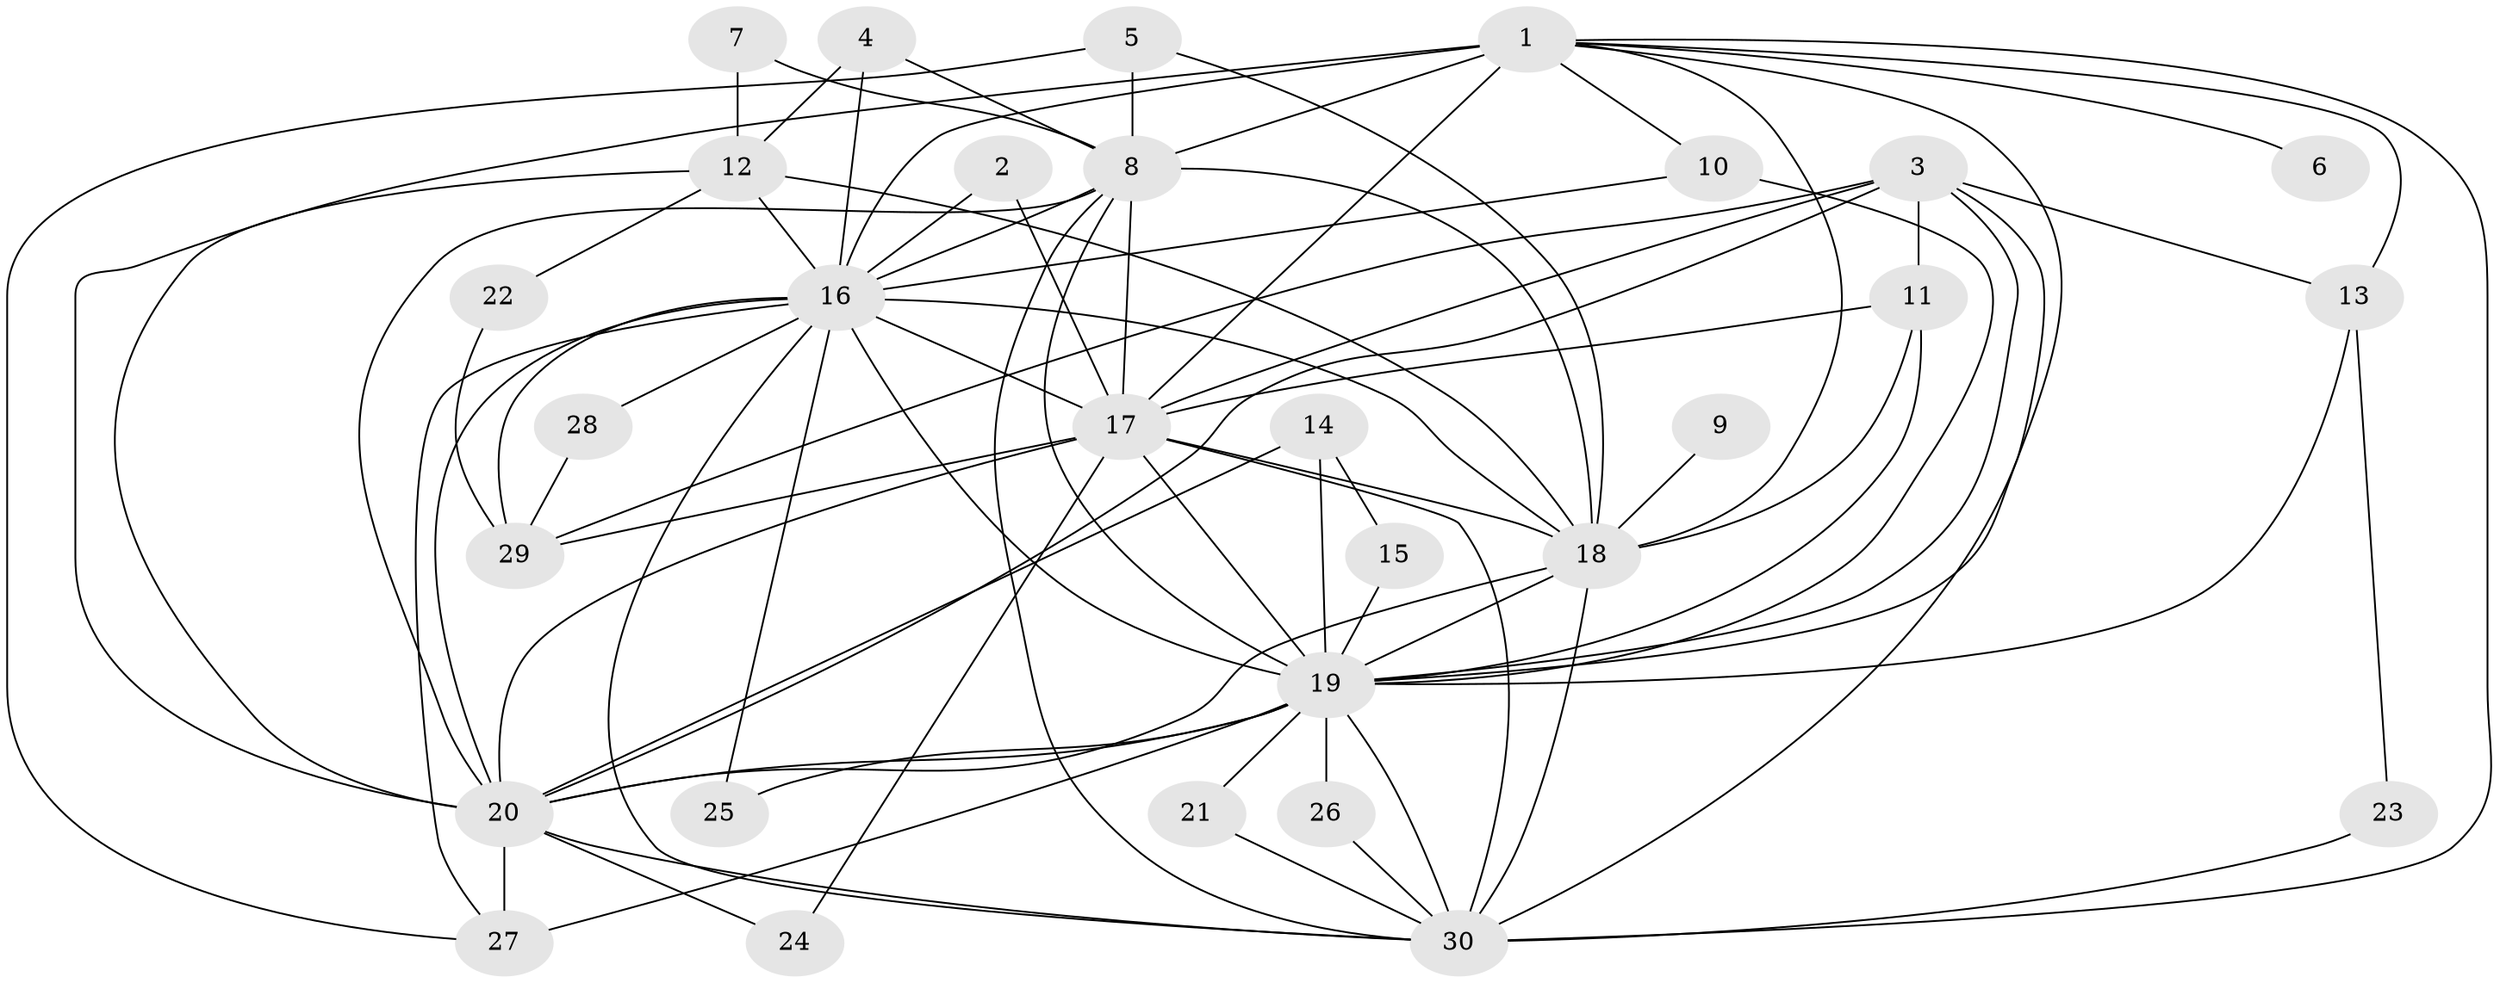 // original degree distribution, {11: 0.016666666666666666, 12: 0.016666666666666666, 14: 0.05, 18: 0.016666666666666666, 22: 0.016666666666666666, 16: 0.03333333333333333, 17: 0.016666666666666666, 2: 0.45, 5: 0.016666666666666666, 4: 0.08333333333333333, 3: 0.25, 6: 0.03333333333333333}
// Generated by graph-tools (version 1.1) at 2025/25/03/09/25 03:25:47]
// undirected, 30 vertices, 81 edges
graph export_dot {
graph [start="1"]
  node [color=gray90,style=filled];
  1;
  2;
  3;
  4;
  5;
  6;
  7;
  8;
  9;
  10;
  11;
  12;
  13;
  14;
  15;
  16;
  17;
  18;
  19;
  20;
  21;
  22;
  23;
  24;
  25;
  26;
  27;
  28;
  29;
  30;
  1 -- 6 [weight=1.0];
  1 -- 8 [weight=2.0];
  1 -- 10 [weight=1.0];
  1 -- 13 [weight=1.0];
  1 -- 16 [weight=4.0];
  1 -- 17 [weight=2.0];
  1 -- 18 [weight=2.0];
  1 -- 19 [weight=3.0];
  1 -- 20 [weight=2.0];
  1 -- 30 [weight=2.0];
  2 -- 16 [weight=1.0];
  2 -- 17 [weight=1.0];
  3 -- 11 [weight=1.0];
  3 -- 13 [weight=1.0];
  3 -- 17 [weight=1.0];
  3 -- 19 [weight=1.0];
  3 -- 20 [weight=1.0];
  3 -- 29 [weight=1.0];
  3 -- 30 [weight=1.0];
  4 -- 8 [weight=1.0];
  4 -- 12 [weight=1.0];
  4 -- 16 [weight=1.0];
  5 -- 8 [weight=1.0];
  5 -- 18 [weight=1.0];
  5 -- 27 [weight=1.0];
  7 -- 8 [weight=1.0];
  7 -- 12 [weight=1.0];
  8 -- 16 [weight=2.0];
  8 -- 17 [weight=1.0];
  8 -- 18 [weight=3.0];
  8 -- 19 [weight=1.0];
  8 -- 20 [weight=1.0];
  8 -- 30 [weight=1.0];
  9 -- 18 [weight=1.0];
  10 -- 16 [weight=1.0];
  10 -- 19 [weight=1.0];
  11 -- 17 [weight=1.0];
  11 -- 18 [weight=1.0];
  11 -- 19 [weight=1.0];
  12 -- 16 [weight=1.0];
  12 -- 18 [weight=1.0];
  12 -- 20 [weight=1.0];
  12 -- 22 [weight=1.0];
  13 -- 19 [weight=1.0];
  13 -- 23 [weight=1.0];
  14 -- 15 [weight=1.0];
  14 -- 19 [weight=1.0];
  14 -- 20 [weight=1.0];
  15 -- 19 [weight=1.0];
  16 -- 17 [weight=3.0];
  16 -- 18 [weight=3.0];
  16 -- 19 [weight=3.0];
  16 -- 20 [weight=2.0];
  16 -- 25 [weight=1.0];
  16 -- 27 [weight=1.0];
  16 -- 28 [weight=1.0];
  16 -- 29 [weight=1.0];
  16 -- 30 [weight=2.0];
  17 -- 18 [weight=1.0];
  17 -- 19 [weight=2.0];
  17 -- 20 [weight=1.0];
  17 -- 24 [weight=1.0];
  17 -- 29 [weight=3.0];
  17 -- 30 [weight=2.0];
  18 -- 19 [weight=1.0];
  18 -- 20 [weight=2.0];
  18 -- 30 [weight=1.0];
  19 -- 20 [weight=1.0];
  19 -- 21 [weight=1.0];
  19 -- 25 [weight=1.0];
  19 -- 26 [weight=1.0];
  19 -- 27 [weight=1.0];
  19 -- 30 [weight=1.0];
  20 -- 24 [weight=1.0];
  20 -- 27 [weight=3.0];
  20 -- 30 [weight=2.0];
  21 -- 30 [weight=1.0];
  22 -- 29 [weight=1.0];
  23 -- 30 [weight=2.0];
  26 -- 30 [weight=1.0];
  28 -- 29 [weight=1.0];
}
